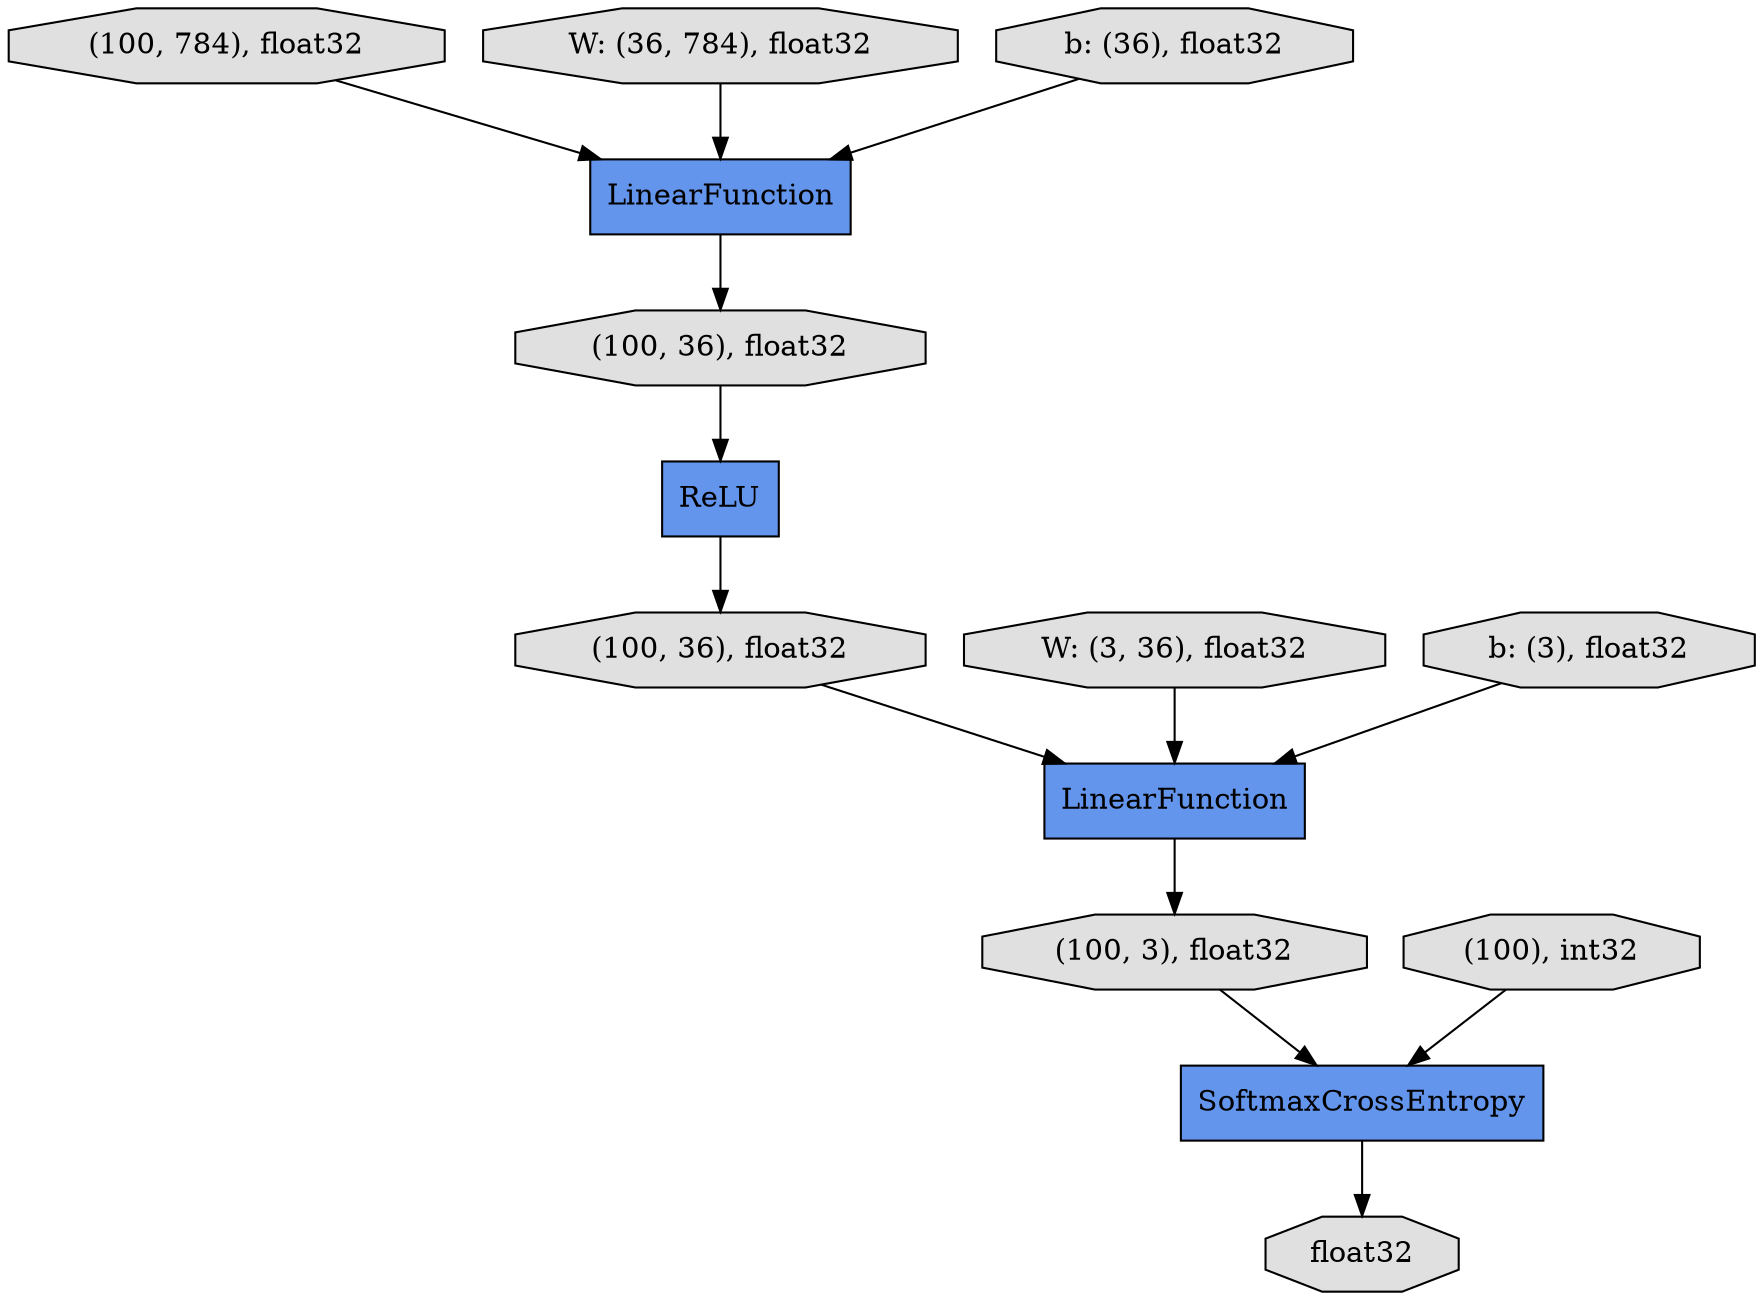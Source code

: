 digraph graphname{rankdir=TB;139839509029888 [label="(100, 784), float32",shape="octagon",fillcolor="#E0E0E0",style="filled"];139839116462120 [label="LinearFunction",shape="record",fillcolor="#6495ED",style="filled"];139839116462176 [label="(100, 36), float32",shape="octagon",fillcolor="#E0E0E0",style="filled"];139839116483720 [label="W: (3, 36), float32",shape="octagon",fillcolor="#E0E0E0",style="filled"];139839116462736 [label="float32",shape="octagon",fillcolor="#E0E0E0",style="filled"];139839116462792 [label="(100, 3), float32",shape="octagon",fillcolor="#E0E0E0",style="filled"];139839133087952 [label="ReLU",shape="record",fillcolor="#6495ED",style="filled"];139839116462848 [label="(100), int32",shape="octagon",fillcolor="#E0E0E0",style="filled"];139839373212416 [label="(100, 36), float32",shape="octagon",fillcolor="#E0E0E0",style="filled"];139839116484392 [label="b: (3), float32",shape="octagon",fillcolor="#E0E0E0",style="filled"];139839116483328 [label="W: (36, 784), float32",shape="octagon",fillcolor="#E0E0E0",style="filled"];139839116462960 [label="SoftmaxCrossEntropy",shape="record",fillcolor="#6495ED",style="filled"];139839116482992 [label="b: (36), float32",shape="octagon",fillcolor="#E0E0E0",style="filled"];139839505195472 [label="LinearFunction",shape="record",fillcolor="#6495ED",style="filled"];139839116483720 -> 139839116462120;139839116484392 -> 139839116462120;139839509029888 -> 139839505195472;139839116483328 -> 139839505195472;139839116462848 -> 139839116462960;139839116462960 -> 139839116462736;139839133087952 -> 139839116462176;139839116462176 -> 139839116462120;139839116462120 -> 139839116462792;139839116462792 -> 139839116462960;139839373212416 -> 139839133087952;139839505195472 -> 139839373212416;139839116482992 -> 139839505195472;}